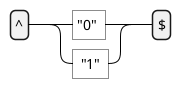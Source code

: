 {
  "sha1": "ugi37k24gf4bpgbd01i33hm735f8kv",
  "insertion": {
    "when": "2024-11-19T12:22:17.338Z",
    "url": "https://github.com/plantuml/plantuml/issues/1445",
    "user": "plantuml@gmail.com"
  }
}
@startregex
^("0" | "1" )$
@enderegex
